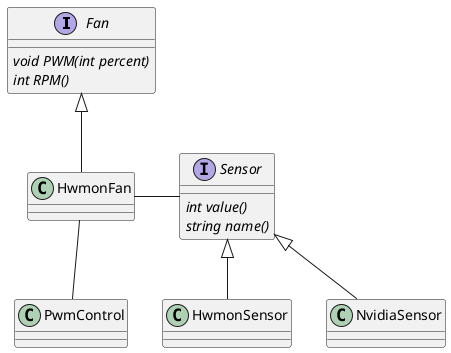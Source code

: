 @startuml
interface Fan {
        {abstract} void PWM(int percent)
        {abstract} int RPM()
}

interface Sensor {
        {abstract} int value()
        {abstract} string name()
}

class HwmonFan {

}

Fan <|-- HwmonFan

Sensor <|-- HwmonSensor
Sensor <|-- NvidiaSensor

HwmonFan - Sensor
HwmonFan -- PwmControl


@enduml
